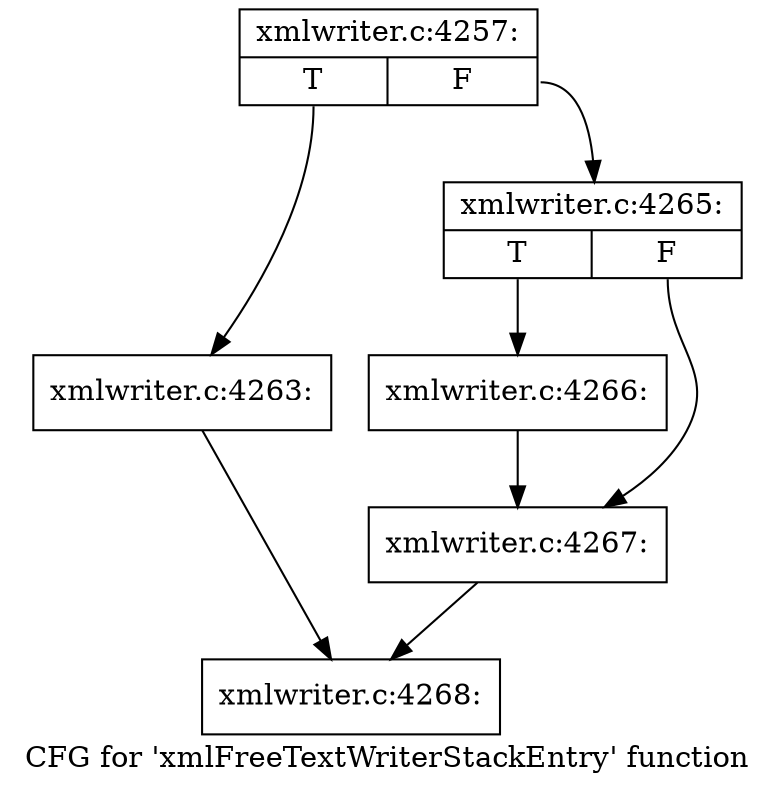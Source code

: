 digraph "CFG for 'xmlFreeTextWriterStackEntry' function" {
	label="CFG for 'xmlFreeTextWriterStackEntry' function";

	Node0x55d09c789400 [shape=record,label="{xmlwriter.c:4257:|{<s0>T|<s1>F}}"];
	Node0x55d09c789400:s0 -> Node0x55d09c78a1c0;
	Node0x55d09c789400:s1 -> Node0x55d09c78a210;
	Node0x55d09c78a1c0 [shape=record,label="{xmlwriter.c:4263:}"];
	Node0x55d09c78a1c0 -> Node0x55d09c789450;
	Node0x55d09c78a210 [shape=record,label="{xmlwriter.c:4265:|{<s0>T|<s1>F}}"];
	Node0x55d09c78a210:s0 -> Node0x55d09c78a5c0;
	Node0x55d09c78a210:s1 -> Node0x55d09c78a610;
	Node0x55d09c78a5c0 [shape=record,label="{xmlwriter.c:4266:}"];
	Node0x55d09c78a5c0 -> Node0x55d09c78a610;
	Node0x55d09c78a610 [shape=record,label="{xmlwriter.c:4267:}"];
	Node0x55d09c78a610 -> Node0x55d09c789450;
	Node0x55d09c789450 [shape=record,label="{xmlwriter.c:4268:}"];
}
